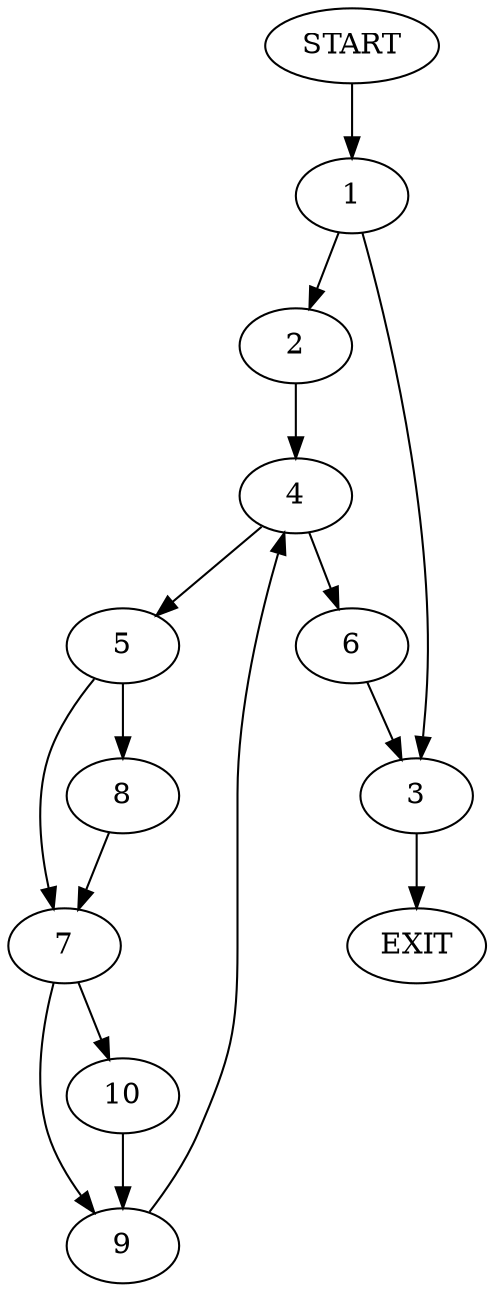 digraph {
0 [label="START"]
11 [label="EXIT"]
0 -> 1
1 -> 2
1 -> 3
2 -> 4
3 -> 11
4 -> 5
4 -> 6
6 -> 3
5 -> 7
5 -> 8
7 -> 9
7 -> 10
8 -> 7
9 -> 4
10 -> 9
}
